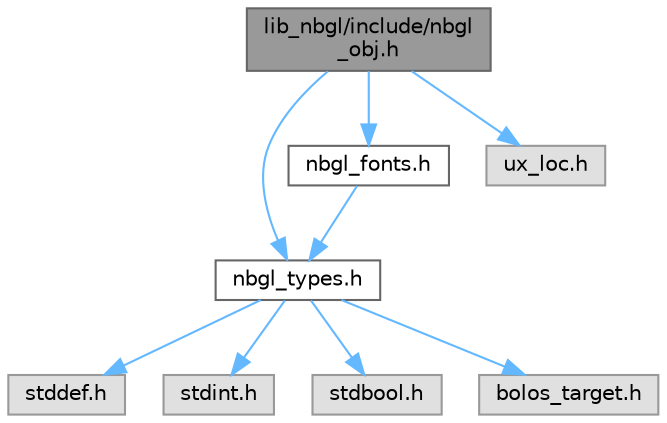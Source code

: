 digraph "lib_nbgl/include/nbgl_obj.h"
{
 // LATEX_PDF_SIZE
  bgcolor="transparent";
  edge [fontname=Helvetica,fontsize=10,labelfontname=Helvetica,labelfontsize=10];
  node [fontname=Helvetica,fontsize=10,shape=box,height=0.2,width=0.4];
  Node1 [label="lib_nbgl/include/nbgl\l_obj.h",height=0.2,width=0.4,color="gray40", fillcolor="grey60", style="filled", fontcolor="black",tooltip="API to draw all basic graphic objects."];
  Node1 -> Node2 [color="steelblue1",style="solid"];
  Node2 [label="nbgl_types.h",height=0.2,width=0.4,color="grey40", fillcolor="white", style="filled",URL="$nbgl__types_8h.html",tooltip="common types for Graphical Library"];
  Node2 -> Node3 [color="steelblue1",style="solid"];
  Node3 [label="stddef.h",height=0.2,width=0.4,color="grey60", fillcolor="#E0E0E0", style="filled",tooltip=" "];
  Node2 -> Node4 [color="steelblue1",style="solid"];
  Node4 [label="stdint.h",height=0.2,width=0.4,color="grey60", fillcolor="#E0E0E0", style="filled",tooltip=" "];
  Node2 -> Node5 [color="steelblue1",style="solid"];
  Node5 [label="stdbool.h",height=0.2,width=0.4,color="grey60", fillcolor="#E0E0E0", style="filled",tooltip=" "];
  Node2 -> Node6 [color="steelblue1",style="solid"];
  Node6 [label="bolos_target.h",height=0.2,width=0.4,color="grey60", fillcolor="#E0E0E0", style="filled",tooltip=" "];
  Node1 -> Node7 [color="steelblue1",style="solid"];
  Node7 [label="nbgl_fonts.h",height=0.2,width=0.4,color="grey40", fillcolor="white", style="filled",URL="$nbgl__fonts_8h.html",tooltip=" "];
  Node7 -> Node2 [color="steelblue1",style="solid"];
  Node1 -> Node8 [color="steelblue1",style="solid"];
  Node8 [label="ux_loc.h",height=0.2,width=0.4,color="grey60", fillcolor="#E0E0E0", style="filled",tooltip=" "];
}
